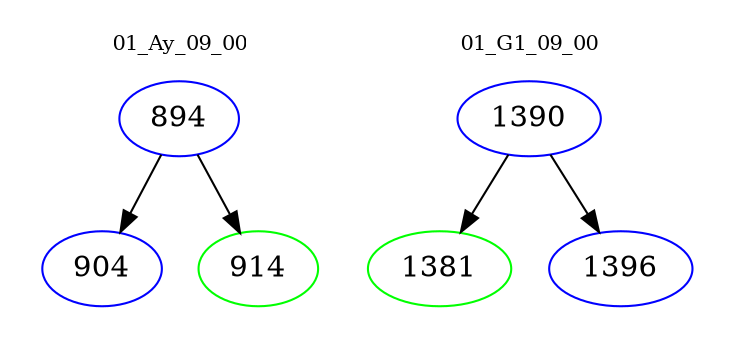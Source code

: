 digraph{
subgraph cluster_0 {
color = white
label = "01_Ay_09_00";
fontsize=10;
T0_894 [label="894", color="blue"]
T0_894 -> T0_904 [color="black"]
T0_904 [label="904", color="blue"]
T0_894 -> T0_914 [color="black"]
T0_914 [label="914", color="green"]
}
subgraph cluster_1 {
color = white
label = "01_G1_09_00";
fontsize=10;
T1_1390 [label="1390", color="blue"]
T1_1390 -> T1_1381 [color="black"]
T1_1381 [label="1381", color="green"]
T1_1390 -> T1_1396 [color="black"]
T1_1396 [label="1396", color="blue"]
}
}
